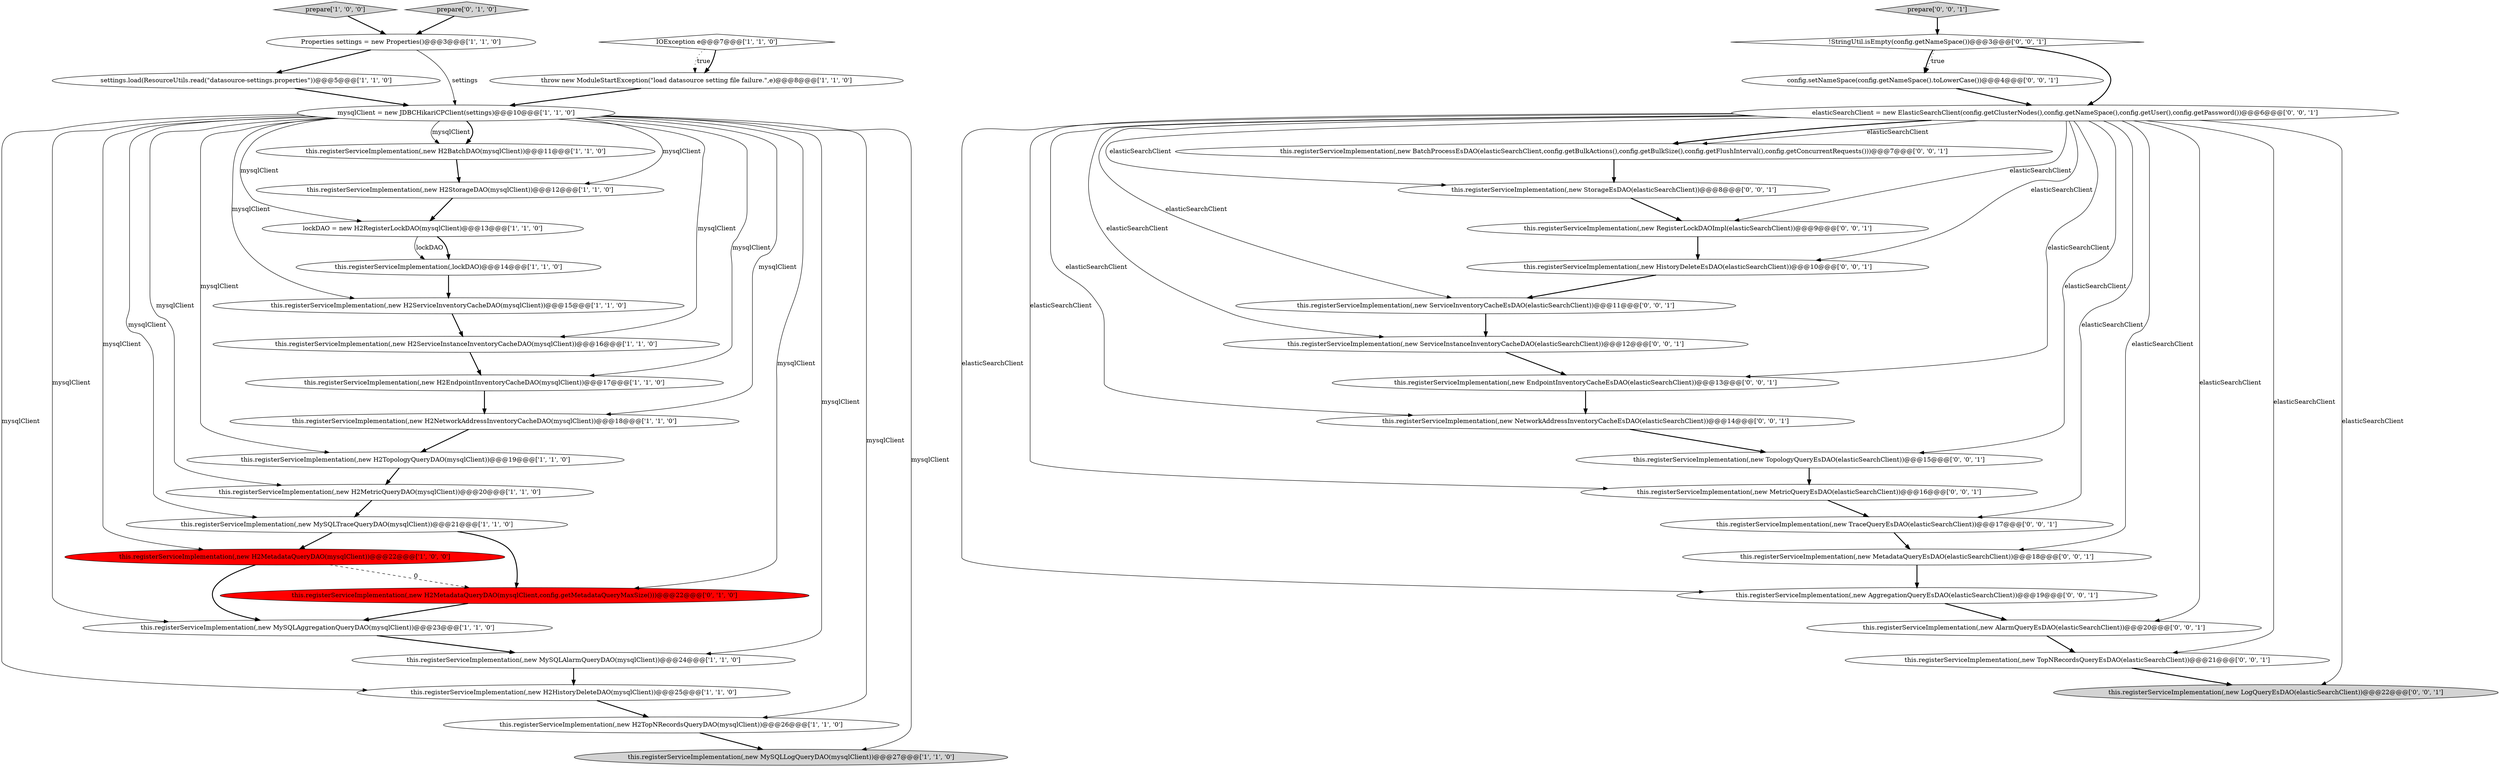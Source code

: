 digraph {
20 [style = filled, label = "prepare['1', '0', '0']", fillcolor = lightgray, shape = diamond image = "AAA0AAABBB1BBB"];
36 [style = filled, label = "config.setNameSpace(config.getNameSpace().toLowerCase())@@@4@@@['0', '0', '1']", fillcolor = white, shape = ellipse image = "AAA0AAABBB3BBB"];
1 [style = filled, label = "Properties settings = new Properties()@@@3@@@['1', '1', '0']", fillcolor = white, shape = ellipse image = "AAA0AAABBB1BBB"];
21 [style = filled, label = "lockDAO = new H2RegisterLockDAO(mysqlClient)@@@13@@@['1', '1', '0']", fillcolor = white, shape = ellipse image = "AAA0AAABBB1BBB"];
4 [style = filled, label = "settings.load(ResourceUtils.read(\"datasource-settings.properties\"))@@@5@@@['1', '1', '0']", fillcolor = white, shape = ellipse image = "AAA0AAABBB1BBB"];
33 [style = filled, label = "this.registerServiceImplementation(,new StorageEsDAO(elasticSearchClient))@@@8@@@['0', '0', '1']", fillcolor = white, shape = ellipse image = "AAA0AAABBB3BBB"];
19 [style = filled, label = "this.registerServiceImplementation(,new H2MetricQueryDAO(mysqlClient))@@@20@@@['1', '1', '0']", fillcolor = white, shape = ellipse image = "AAA0AAABBB1BBB"];
17 [style = filled, label = "IOException e@@@7@@@['1', '1', '0']", fillcolor = white, shape = diamond image = "AAA0AAABBB1BBB"];
28 [style = filled, label = "this.registerServiceImplementation(,new ServiceInventoryCacheEsDAO(elasticSearchClient))@@@11@@@['0', '0', '1']", fillcolor = white, shape = ellipse image = "AAA0AAABBB3BBB"];
18 [style = filled, label = "this.registerServiceImplementation(,new H2EndpointInventoryCacheDAO(mysqlClient))@@@17@@@['1', '1', '0']", fillcolor = white, shape = ellipse image = "AAA0AAABBB1BBB"];
12 [style = filled, label = "this.registerServiceImplementation(,new MySQLTraceQueryDAO(mysqlClient))@@@21@@@['1', '1', '0']", fillcolor = white, shape = ellipse image = "AAA0AAABBB1BBB"];
2 [style = filled, label = "this.registerServiceImplementation(,new H2TopologyQueryDAO(mysqlClient))@@@19@@@['1', '1', '0']", fillcolor = white, shape = ellipse image = "AAA0AAABBB1BBB"];
26 [style = filled, label = "this.registerServiceImplementation(,new HistoryDeleteEsDAO(elasticSearchClient))@@@10@@@['0', '0', '1']", fillcolor = white, shape = ellipse image = "AAA0AAABBB3BBB"];
29 [style = filled, label = "this.registerServiceImplementation(,new AggregationQueryEsDAO(elasticSearchClient))@@@19@@@['0', '0', '1']", fillcolor = white, shape = ellipse image = "AAA0AAABBB3BBB"];
34 [style = filled, label = "this.registerServiceImplementation(,new MetricQueryEsDAO(elasticSearchClient))@@@16@@@['0', '0', '1']", fillcolor = white, shape = ellipse image = "AAA0AAABBB3BBB"];
23 [style = filled, label = "this.registerServiceImplementation(,new H2MetadataQueryDAO(mysqlClient,config.getMetadataQueryMaxSize()))@@@22@@@['0', '1', '0']", fillcolor = red, shape = ellipse image = "AAA1AAABBB2BBB"];
15 [style = filled, label = "this.registerServiceImplementation(,new H2TopNRecordsQueryDAO(mysqlClient))@@@26@@@['1', '1', '0']", fillcolor = white, shape = ellipse image = "AAA0AAABBB1BBB"];
13 [style = filled, label = "this.registerServiceImplementation(,new MySQLAlarmQueryDAO(mysqlClient))@@@24@@@['1', '1', '0']", fillcolor = white, shape = ellipse image = "AAA0AAABBB1BBB"];
39 [style = filled, label = "this.registerServiceImplementation(,new NetworkAddressInventoryCacheEsDAO(elasticSearchClient))@@@14@@@['0', '0', '1']", fillcolor = white, shape = ellipse image = "AAA0AAABBB3BBB"];
44 [style = filled, label = "prepare['0', '0', '1']", fillcolor = lightgray, shape = diamond image = "AAA0AAABBB3BBB"];
24 [style = filled, label = "prepare['0', '1', '0']", fillcolor = lightgray, shape = diamond image = "AAA0AAABBB2BBB"];
6 [style = filled, label = "this.registerServiceImplementation(,new H2StorageDAO(mysqlClient))@@@12@@@['1', '1', '0']", fillcolor = white, shape = ellipse image = "AAA0AAABBB1BBB"];
32 [style = filled, label = "this.registerServiceImplementation(,new EndpointInventoryCacheEsDAO(elasticSearchClient))@@@13@@@['0', '0', '1']", fillcolor = white, shape = ellipse image = "AAA0AAABBB3BBB"];
41 [style = filled, label = "this.registerServiceImplementation(,new TraceQueryEsDAO(elasticSearchClient))@@@17@@@['0', '0', '1']", fillcolor = white, shape = ellipse image = "AAA0AAABBB3BBB"];
37 [style = filled, label = "this.registerServiceImplementation(,new AlarmQueryEsDAO(elasticSearchClient))@@@20@@@['0', '0', '1']", fillcolor = white, shape = ellipse image = "AAA0AAABBB3BBB"];
31 [style = filled, label = "this.registerServiceImplementation(,new ServiceInstanceInventoryCacheDAO(elasticSearchClient))@@@12@@@['0', '0', '1']", fillcolor = white, shape = ellipse image = "AAA0AAABBB3BBB"];
0 [style = filled, label = "this.registerServiceImplementation(,new H2HistoryDeleteDAO(mysqlClient))@@@25@@@['1', '1', '0']", fillcolor = white, shape = ellipse image = "AAA0AAABBB1BBB"];
43 [style = filled, label = "this.registerServiceImplementation(,new LogQueryEsDAO(elasticSearchClient))@@@22@@@['0', '0', '1']", fillcolor = lightgray, shape = ellipse image = "AAA0AAABBB3BBB"];
35 [style = filled, label = "!StringUtil.isEmpty(config.getNameSpace())@@@3@@@['0', '0', '1']", fillcolor = white, shape = diamond image = "AAA0AAABBB3BBB"];
5 [style = filled, label = "mysqlClient = new JDBCHikariCPClient(settings)@@@10@@@['1', '1', '0']", fillcolor = white, shape = ellipse image = "AAA0AAABBB1BBB"];
40 [style = filled, label = "this.registerServiceImplementation(,new MetadataQueryEsDAO(elasticSearchClient))@@@18@@@['0', '0', '1']", fillcolor = white, shape = ellipse image = "AAA0AAABBB3BBB"];
38 [style = filled, label = "this.registerServiceImplementation(,new BatchProcessEsDAO(elasticSearchClient,config.getBulkActions(),config.getBulkSize(),config.getFlushInterval(),config.getConcurrentRequests()))@@@7@@@['0', '0', '1']", fillcolor = white, shape = ellipse image = "AAA0AAABBB3BBB"];
8 [style = filled, label = "this.registerServiceImplementation(,new H2BatchDAO(mysqlClient))@@@11@@@['1', '1', '0']", fillcolor = white, shape = ellipse image = "AAA0AAABBB1BBB"];
27 [style = filled, label = "this.registerServiceImplementation(,new TopNRecordsQueryEsDAO(elasticSearchClient))@@@21@@@['0', '0', '1']", fillcolor = white, shape = ellipse image = "AAA0AAABBB3BBB"];
3 [style = filled, label = "this.registerServiceImplementation(,new MySQLAggregationQueryDAO(mysqlClient))@@@23@@@['1', '1', '0']", fillcolor = white, shape = ellipse image = "AAA0AAABBB1BBB"];
30 [style = filled, label = "this.registerServiceImplementation(,new RegisterLockDAOImpl(elasticSearchClient))@@@9@@@['0', '0', '1']", fillcolor = white, shape = ellipse image = "AAA0AAABBB3BBB"];
11 [style = filled, label = "this.registerServiceImplementation(,lockDAO)@@@14@@@['1', '1', '0']", fillcolor = white, shape = ellipse image = "AAA0AAABBB1BBB"];
25 [style = filled, label = "elasticSearchClient = new ElasticSearchClient(config.getClusterNodes(),config.getNameSpace(),config.getUser(),config.getPassword())@@@6@@@['0', '0', '1']", fillcolor = white, shape = ellipse image = "AAA0AAABBB3BBB"];
16 [style = filled, label = "this.registerServiceImplementation(,new MySQLLogQueryDAO(mysqlClient))@@@27@@@['1', '1', '0']", fillcolor = lightgray, shape = ellipse image = "AAA0AAABBB1BBB"];
14 [style = filled, label = "throw new ModuleStartException(\"load datasource setting file failure.\",e)@@@8@@@['1', '1', '0']", fillcolor = white, shape = ellipse image = "AAA0AAABBB1BBB"];
42 [style = filled, label = "this.registerServiceImplementation(,new TopologyQueryEsDAO(elasticSearchClient))@@@15@@@['0', '0', '1']", fillcolor = white, shape = ellipse image = "AAA0AAABBB3BBB"];
10 [style = filled, label = "this.registerServiceImplementation(,new H2NetworkAddressInventoryCacheDAO(mysqlClient))@@@18@@@['1', '1', '0']", fillcolor = white, shape = ellipse image = "AAA0AAABBB1BBB"];
22 [style = filled, label = "this.registerServiceImplementation(,new H2MetadataQueryDAO(mysqlClient))@@@22@@@['1', '0', '0']", fillcolor = red, shape = ellipse image = "AAA1AAABBB1BBB"];
9 [style = filled, label = "this.registerServiceImplementation(,new H2ServiceInventoryCacheDAO(mysqlClient))@@@15@@@['1', '1', '0']", fillcolor = white, shape = ellipse image = "AAA0AAABBB1BBB"];
7 [style = filled, label = "this.registerServiceImplementation(,new H2ServiceInstanceInventoryCacheDAO(mysqlClient))@@@16@@@['1', '1', '0']", fillcolor = white, shape = ellipse image = "AAA0AAABBB1BBB"];
5->8 [style = bold, label=""];
1->4 [style = bold, label=""];
42->34 [style = bold, label=""];
5->21 [style = solid, label="mysqlClient"];
2->19 [style = bold, label=""];
5->22 [style = solid, label="mysqlClient"];
25->32 [style = solid, label="elasticSearchClient"];
27->43 [style = bold, label=""];
5->18 [style = solid, label="mysqlClient"];
37->27 [style = bold, label=""];
19->12 [style = bold, label=""];
5->3 [style = solid, label="mysqlClient"];
5->23 [style = solid, label="mysqlClient"];
6->21 [style = bold, label=""];
31->32 [style = bold, label=""];
44->35 [style = bold, label=""];
28->31 [style = bold, label=""];
25->38 [style = solid, label="elasticSearchClient"];
35->36 [style = dotted, label="true"];
30->26 [style = bold, label=""];
5->6 [style = solid, label="mysqlClient"];
25->43 [style = solid, label="elasticSearchClient"];
17->14 [style = dotted, label="true"];
22->23 [style = dashed, label="0"];
8->6 [style = bold, label=""];
23->3 [style = bold, label=""];
34->41 [style = bold, label=""];
29->37 [style = bold, label=""];
25->33 [style = solid, label="elasticSearchClient"];
20->1 [style = bold, label=""];
5->7 [style = solid, label="mysqlClient"];
5->19 [style = solid, label="mysqlClient"];
9->7 [style = bold, label=""];
11->9 [style = bold, label=""];
15->16 [style = bold, label=""];
5->15 [style = solid, label="mysqlClient"];
5->13 [style = solid, label="mysqlClient"];
1->5 [style = solid, label="settings"];
5->9 [style = solid, label="mysqlClient"];
0->15 [style = bold, label=""];
25->30 [style = solid, label="elasticSearchClient"];
25->40 [style = solid, label="elasticSearchClient"];
35->25 [style = bold, label=""];
25->29 [style = solid, label="elasticSearchClient"];
22->3 [style = bold, label=""];
25->37 [style = solid, label="elasticSearchClient"];
40->29 [style = bold, label=""];
5->8 [style = solid, label="mysqlClient"];
36->25 [style = bold, label=""];
25->28 [style = solid, label="elasticSearchClient"];
25->41 [style = solid, label="elasticSearchClient"];
25->26 [style = solid, label="elasticSearchClient"];
18->10 [style = bold, label=""];
25->31 [style = solid, label="elasticSearchClient"];
21->11 [style = bold, label=""];
41->40 [style = bold, label=""];
17->14 [style = bold, label=""];
5->0 [style = solid, label="mysqlClient"];
25->39 [style = solid, label="elasticSearchClient"];
25->34 [style = solid, label="elasticSearchClient"];
5->10 [style = solid, label="mysqlClient"];
5->16 [style = solid, label="mysqlClient"];
33->30 [style = bold, label=""];
7->18 [style = bold, label=""];
3->13 [style = bold, label=""];
25->27 [style = solid, label="elasticSearchClient"];
21->11 [style = solid, label="lockDAO"];
10->2 [style = bold, label=""];
12->23 [style = bold, label=""];
32->39 [style = bold, label=""];
5->12 [style = solid, label="mysqlClient"];
26->28 [style = bold, label=""];
24->1 [style = bold, label=""];
35->36 [style = bold, label=""];
25->42 [style = solid, label="elasticSearchClient"];
38->33 [style = bold, label=""];
39->42 [style = bold, label=""];
4->5 [style = bold, label=""];
12->22 [style = bold, label=""];
13->0 [style = bold, label=""];
14->5 [style = bold, label=""];
25->38 [style = bold, label=""];
5->2 [style = solid, label="mysqlClient"];
}
